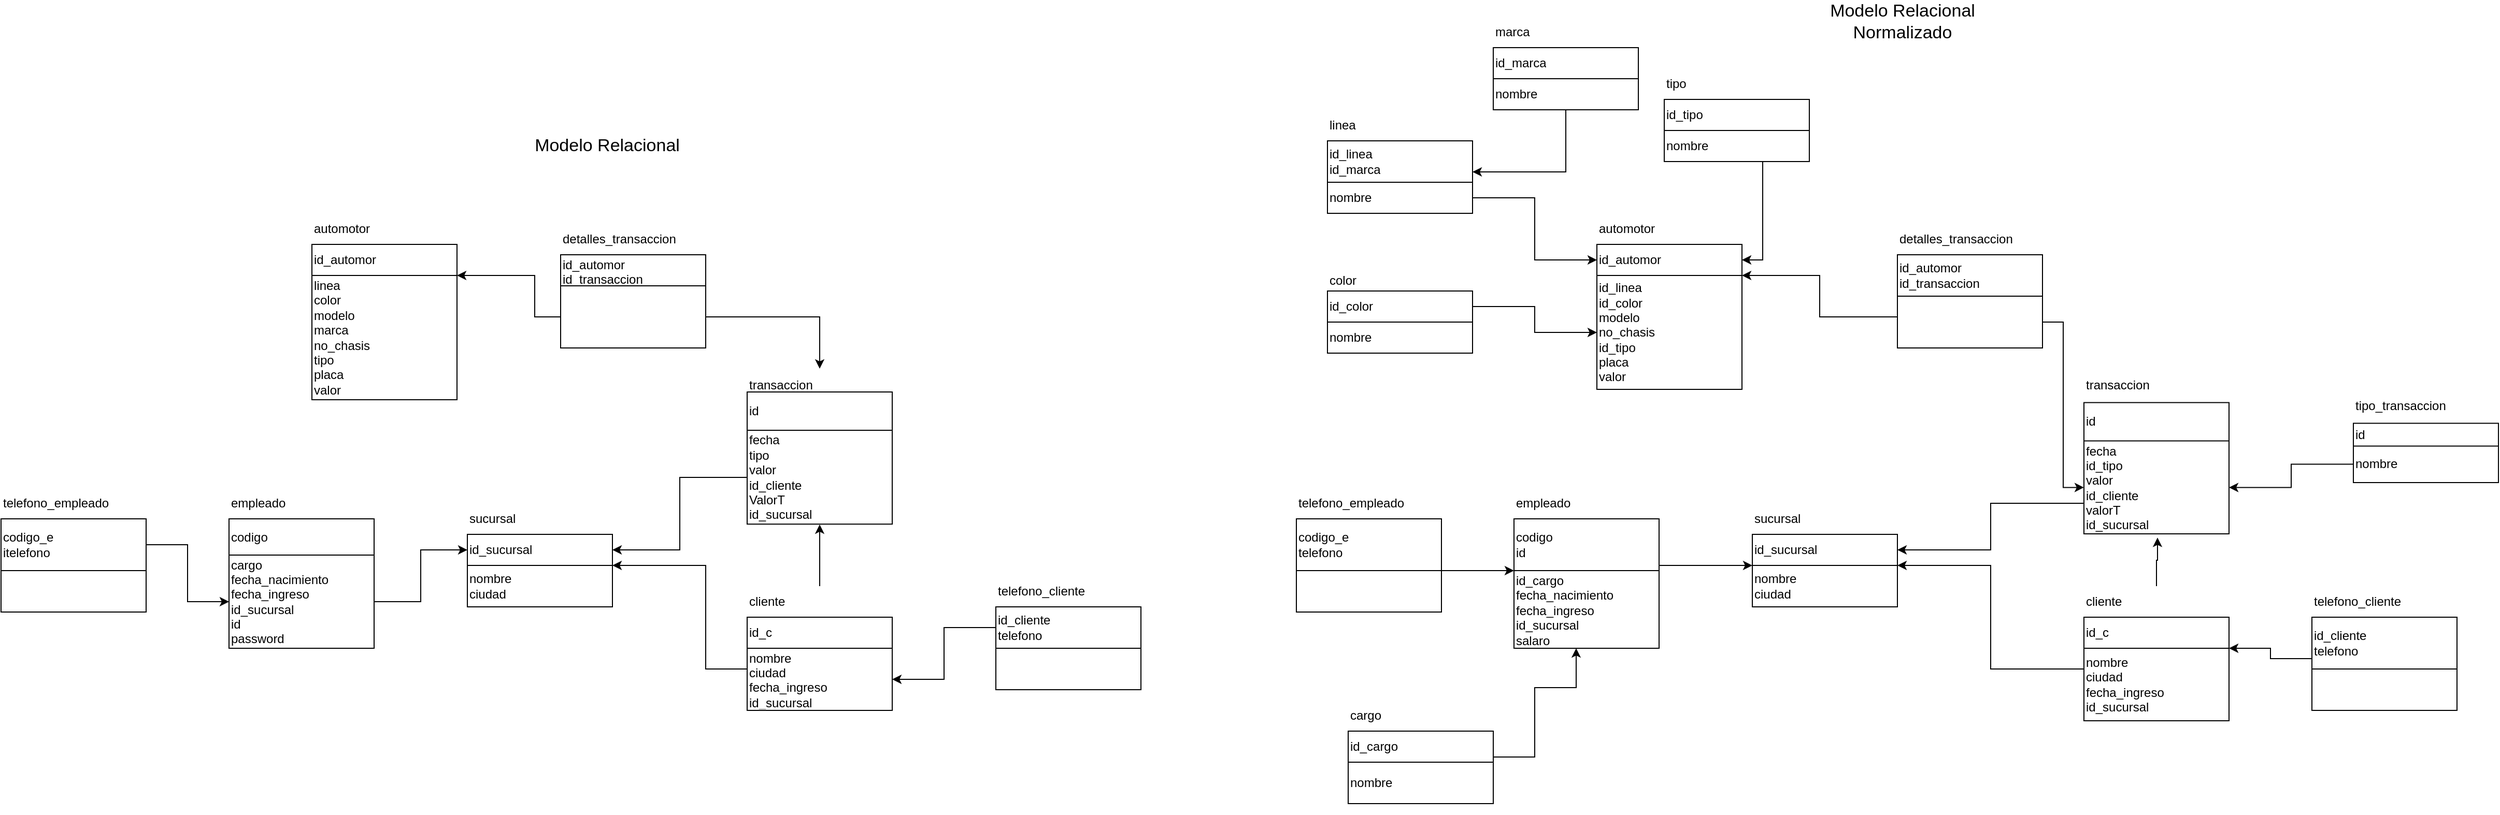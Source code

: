 <mxfile version="22.0.4" type="github">
  <diagram id="R2lEEEUBdFMjLlhIrx00" name="Page-1">
    <mxGraphModel dx="1730" dy="1570" grid="1" gridSize="10" guides="1" tooltips="1" connect="1" arrows="1" fold="1" page="1" pageScale="1" pageWidth="850" pageHeight="1100" math="0" shadow="0" extFonts="Permanent Marker^https://fonts.googleapis.com/css?family=Permanent+Marker">
      <root>
        <mxCell id="0" />
        <mxCell id="1" parent="0" />
        <mxCell id="caQOpXR8TpU0hCaSds-r-81" value="" style="group" parent="1" vertex="1" connectable="0">
          <mxGeometry x="-100" y="120" width="140" height="110" as="geometry" />
        </mxCell>
        <mxCell id="caQOpXR8TpU0hCaSds-r-75" value="" style="shape=table;startSize=0;container=1;collapsible=0;childLayout=tableLayout;" parent="caQOpXR8TpU0hCaSds-r-81" vertex="1">
          <mxGeometry y="30" width="140" height="150" as="geometry" />
        </mxCell>
        <mxCell id="caQOpXR8TpU0hCaSds-r-76" value="" style="shape=tableRow;horizontal=0;startSize=0;swimlaneHead=0;swimlaneBody=0;strokeColor=inherit;top=0;left=0;bottom=0;right=0;collapsible=0;dropTarget=0;fillColor=none;points=[[0,0.5],[1,0.5]];portConstraint=eastwest;" parent="caQOpXR8TpU0hCaSds-r-75" vertex="1">
          <mxGeometry width="140" height="30" as="geometry" />
        </mxCell>
        <mxCell id="caQOpXR8TpU0hCaSds-r-77" value="id_automor" style="shape=partialRectangle;html=1;whiteSpace=wrap;connectable=0;strokeColor=inherit;overflow=hidden;fillColor=none;top=0;left=0;bottom=0;right=0;pointerEvents=1;align=left;" parent="caQOpXR8TpU0hCaSds-r-76" vertex="1">
          <mxGeometry width="140" height="30" as="geometry">
            <mxRectangle width="140" height="30" as="alternateBounds" />
          </mxGeometry>
        </mxCell>
        <mxCell id="caQOpXR8TpU0hCaSds-r-78" value="" style="shape=tableRow;horizontal=0;startSize=0;swimlaneHead=0;swimlaneBody=0;strokeColor=inherit;top=0;left=0;bottom=0;right=0;collapsible=0;dropTarget=0;fillColor=none;points=[[0,0.5],[1,0.5]];portConstraint=eastwest;" parent="caQOpXR8TpU0hCaSds-r-75" vertex="1">
          <mxGeometry y="30" width="140" height="120" as="geometry" />
        </mxCell>
        <mxCell id="caQOpXR8TpU0hCaSds-r-79" value="linea&lt;br style=&quot;border-color: var(--border-color);&quot;&gt;&lt;span style=&quot;&quot;&gt;color&lt;/span&gt;&lt;br style=&quot;border-color: var(--border-color);&quot;&gt;&lt;span style=&quot;&quot;&gt;modelo&lt;/span&gt;&lt;br style=&quot;border-color: var(--border-color);&quot;&gt;&lt;span style=&quot;&quot;&gt;marca&lt;/span&gt;&lt;br style=&quot;border-color: var(--border-color);&quot;&gt;&lt;span style=&quot;&quot;&gt;no_chasis&lt;/span&gt;&lt;br style=&quot;border-color: var(--border-color);&quot;&gt;&lt;span style=&quot;&quot;&gt;tipo&lt;br&gt;&lt;/span&gt;&lt;span style=&quot;border-color: var(--border-color);&quot;&gt;&lt;span style=&quot;white-space: pre;&quot;&gt;placa&lt;br/&gt;valor&amp;nbsp;&amp;nbsp;&amp;nbsp;&amp;nbsp;&lt;/span&gt;&lt;/span&gt;&lt;span style=&quot;border-color: var(--border-color);&quot;&gt;&lt;span style=&quot;white-space: pre;&quot;&gt;&amp;nbsp;&amp;nbsp;&amp;nbsp;&amp;nbsp;&lt;/span&gt;&lt;/span&gt;&lt;span style=&quot;border-color: var(--border-color);&quot;&gt;&lt;span style=&quot;white-space: pre;&quot;&gt;&amp;nbsp;&amp;nbsp;&amp;nbsp;&amp;nbsp;&lt;/span&gt;&lt;/span&gt;&lt;span style=&quot;border-color: var(--border-color);&quot;&gt;&lt;span style=&quot;white-space: pre;&quot;&gt;&amp;nbsp;&amp;nbsp;&amp;nbsp;&amp;nbsp;&lt;/span&gt;&lt;/span&gt;&lt;span style=&quot;border-color: var(--border-color);&quot;&gt;&lt;span style=&quot;white-space: pre;&quot;&gt;&amp;nbsp;&amp;nbsp;&amp;nbsp;&amp;nbsp;&lt;/span&gt;&lt;/span&gt;&lt;span style=&quot;border-color: var(--border-color);&quot;&gt;&lt;span style=&quot;white-space: pre;&quot;&gt;&amp;nbsp;&amp;nbsp;&amp;nbsp;&amp;nbsp;&lt;/span&gt;&lt;/span&gt;&lt;span style=&quot;border-color: var(--border-color);&quot;&gt;&lt;span style=&quot;white-space: pre;&quot;&gt;&amp;nbsp;&amp;nbsp;&amp;nbsp;&amp;nbsp;&lt;/span&gt;&lt;/span&gt;&lt;span style=&quot;border-color: var(--border-color);&quot;&gt;&lt;span style=&quot;white-space: pre;&quot;&gt;&amp;nbsp;&amp;nbsp;&amp;nbsp;&amp;nbsp;&lt;/span&gt;&lt;/span&gt;&lt;span style=&quot;border-color: var(--border-color);&quot;&gt;&lt;span style=&quot;white-space: pre;&quot;&gt;&amp;nbsp;&amp;nbsp;&amp;nbsp;&amp;nbsp;&lt;/span&gt;&lt;/span&gt;" style="shape=partialRectangle;html=1;whiteSpace=wrap;connectable=0;strokeColor=inherit;overflow=hidden;fillColor=none;top=0;left=0;bottom=0;right=0;pointerEvents=1;align=left;" parent="caQOpXR8TpU0hCaSds-r-78" vertex="1">
          <mxGeometry width="140" height="120" as="geometry">
            <mxRectangle width="140" height="120" as="alternateBounds" />
          </mxGeometry>
        </mxCell>
        <mxCell id="caQOpXR8TpU0hCaSds-r-80" value="automotor" style="text;html=1;strokeColor=none;fillColor=none;align=left;verticalAlign=middle;whiteSpace=wrap;rounded=0;" parent="caQOpXR8TpU0hCaSds-r-81" vertex="1">
          <mxGeometry width="140" height="30" as="geometry" />
        </mxCell>
        <mxCell id="caQOpXR8TpU0hCaSds-r-102" value="" style="group" parent="1" vertex="1" connectable="0">
          <mxGeometry x="-180" y="385" width="140" height="150" as="geometry" />
        </mxCell>
        <mxCell id="caQOpXR8TpU0hCaSds-r-103" value="" style="shape=table;startSize=0;container=1;collapsible=0;childLayout=tableLayout;" parent="caQOpXR8TpU0hCaSds-r-102" vertex="1">
          <mxGeometry y="30" width="140" height="125" as="geometry" />
        </mxCell>
        <mxCell id="caQOpXR8TpU0hCaSds-r-104" value="" style="shape=tableRow;horizontal=0;startSize=0;swimlaneHead=0;swimlaneBody=0;strokeColor=inherit;top=0;left=0;bottom=0;right=0;collapsible=0;dropTarget=0;fillColor=none;points=[[0,0.5],[1,0.5]];portConstraint=eastwest;" parent="caQOpXR8TpU0hCaSds-r-103" vertex="1">
          <mxGeometry width="140" height="35" as="geometry" />
        </mxCell>
        <mxCell id="caQOpXR8TpU0hCaSds-r-105" value="codigo&lt;br&gt;" style="shape=partialRectangle;html=1;whiteSpace=wrap;connectable=0;strokeColor=inherit;overflow=hidden;fillColor=none;top=0;left=0;bottom=0;right=0;pointerEvents=1;align=left;" parent="caQOpXR8TpU0hCaSds-r-104" vertex="1">
          <mxGeometry width="140" height="35" as="geometry">
            <mxRectangle width="140" height="35" as="alternateBounds" />
          </mxGeometry>
        </mxCell>
        <mxCell id="caQOpXR8TpU0hCaSds-r-106" value="" style="shape=tableRow;horizontal=0;startSize=0;swimlaneHead=0;swimlaneBody=0;strokeColor=inherit;top=0;left=0;bottom=0;right=0;collapsible=0;dropTarget=0;fillColor=none;points=[[0,0.5],[1,0.5]];portConstraint=eastwest;" parent="caQOpXR8TpU0hCaSds-r-103" vertex="1">
          <mxGeometry y="35" width="140" height="90" as="geometry" />
        </mxCell>
        <mxCell id="caQOpXR8TpU0hCaSds-r-107" value="cargo&lt;br&gt;fecha_nacimiento&lt;br&gt;fecha_ingreso&lt;span style=&quot;&quot;&gt;&lt;span style=&quot;white-space: pre;&quot;&gt;&amp;nbsp;&amp;nbsp;&amp;nbsp;&amp;nbsp;&lt;/span&gt;&lt;/span&gt;&lt;br&gt;id_sucursal&lt;br&gt;id&lt;br&gt;password" style="shape=partialRectangle;html=1;whiteSpace=wrap;connectable=0;strokeColor=inherit;overflow=hidden;fillColor=none;top=0;left=0;bottom=0;right=0;pointerEvents=1;align=left;" parent="caQOpXR8TpU0hCaSds-r-106" vertex="1">
          <mxGeometry width="140" height="90" as="geometry">
            <mxRectangle width="140" height="90" as="alternateBounds" />
          </mxGeometry>
        </mxCell>
        <mxCell id="caQOpXR8TpU0hCaSds-r-108" value="empleado" style="text;html=1;strokeColor=none;fillColor=none;align=left;verticalAlign=middle;whiteSpace=wrap;rounded=0;" parent="caQOpXR8TpU0hCaSds-r-102" vertex="1">
          <mxGeometry width="140" height="30" as="geometry" />
        </mxCell>
        <mxCell id="caQOpXR8TpU0hCaSds-r-114" value="" style="group" parent="1" vertex="1" connectable="0">
          <mxGeometry x="-400" y="385" width="140" height="110" as="geometry" />
        </mxCell>
        <mxCell id="caQOpXR8TpU0hCaSds-r-115" value="" style="shape=table;startSize=0;container=1;collapsible=0;childLayout=tableLayout;" parent="caQOpXR8TpU0hCaSds-r-114" vertex="1">
          <mxGeometry y="30" width="140" height="90" as="geometry" />
        </mxCell>
        <mxCell id="caQOpXR8TpU0hCaSds-r-116" value="" style="shape=tableRow;horizontal=0;startSize=0;swimlaneHead=0;swimlaneBody=0;strokeColor=inherit;top=0;left=0;bottom=0;right=0;collapsible=0;dropTarget=0;fillColor=none;points=[[0,0.5],[1,0.5]];portConstraint=eastwest;" parent="caQOpXR8TpU0hCaSds-r-115" vertex="1">
          <mxGeometry width="140" height="50" as="geometry" />
        </mxCell>
        <mxCell id="caQOpXR8TpU0hCaSds-r-117" value="codigo_e&lt;br&gt;itelefono" style="shape=partialRectangle;html=1;whiteSpace=wrap;connectable=0;strokeColor=inherit;overflow=hidden;fillColor=none;top=0;left=0;bottom=0;right=0;pointerEvents=1;align=left;" parent="caQOpXR8TpU0hCaSds-r-116" vertex="1">
          <mxGeometry width="140" height="50" as="geometry">
            <mxRectangle width="140" height="50" as="alternateBounds" />
          </mxGeometry>
        </mxCell>
        <mxCell id="caQOpXR8TpU0hCaSds-r-118" value="" style="shape=tableRow;horizontal=0;startSize=0;swimlaneHead=0;swimlaneBody=0;strokeColor=inherit;top=0;left=0;bottom=0;right=0;collapsible=0;dropTarget=0;fillColor=none;points=[[0,0.5],[1,0.5]];portConstraint=eastwest;" parent="caQOpXR8TpU0hCaSds-r-115" vertex="1">
          <mxGeometry y="50" width="140" height="40" as="geometry" />
        </mxCell>
        <mxCell id="caQOpXR8TpU0hCaSds-r-119" value="" style="shape=partialRectangle;html=1;whiteSpace=wrap;connectable=0;strokeColor=inherit;overflow=hidden;fillColor=none;top=0;left=0;bottom=0;right=0;pointerEvents=1;align=left;" parent="caQOpXR8TpU0hCaSds-r-118" vertex="1">
          <mxGeometry width="140" height="40" as="geometry">
            <mxRectangle width="140" height="40" as="alternateBounds" />
          </mxGeometry>
        </mxCell>
        <mxCell id="caQOpXR8TpU0hCaSds-r-120" value="telefono_empleado" style="text;html=1;strokeColor=none;fillColor=none;align=left;verticalAlign=middle;whiteSpace=wrap;rounded=0;" parent="caQOpXR8TpU0hCaSds-r-114" vertex="1">
          <mxGeometry width="140" height="30" as="geometry" />
        </mxCell>
        <mxCell id="caQOpXR8TpU0hCaSds-r-121" style="edgeStyle=orthogonalEdgeStyle;rounded=0;orthogonalLoop=1;jettySize=auto;html=1;" parent="1" source="caQOpXR8TpU0hCaSds-r-116" target="caQOpXR8TpU0hCaSds-r-106" edge="1">
          <mxGeometry relative="1" as="geometry">
            <Array as="points" />
          </mxGeometry>
        </mxCell>
        <mxCell id="caQOpXR8TpU0hCaSds-r-122" value="" style="group" parent="1" vertex="1" connectable="0">
          <mxGeometry x="320" y="270" width="140" height="130" as="geometry" />
        </mxCell>
        <mxCell id="caQOpXR8TpU0hCaSds-r-128" value="transaccion" style="text;html=1;strokeColor=none;fillColor=none;align=left;verticalAlign=middle;whiteSpace=wrap;rounded=0;" parent="caQOpXR8TpU0hCaSds-r-122" vertex="1">
          <mxGeometry width="140" height="32.727" as="geometry" />
        </mxCell>
        <mxCell id="caQOpXR8TpU0hCaSds-r-123" value="" style="shape=table;startSize=0;container=1;collapsible=0;childLayout=tableLayout;" parent="caQOpXR8TpU0hCaSds-r-122" vertex="1">
          <mxGeometry y="22.46" width="140" height="127.62" as="geometry" />
        </mxCell>
        <mxCell id="caQOpXR8TpU0hCaSds-r-124" value="" style="shape=tableRow;horizontal=0;startSize=0;swimlaneHead=0;swimlaneBody=0;strokeColor=inherit;top=0;left=0;bottom=0;right=0;collapsible=0;dropTarget=0;fillColor=none;points=[[0,0.5],[1,0.5]];portConstraint=eastwest;" parent="caQOpXR8TpU0hCaSds-r-123" vertex="1">
          <mxGeometry width="140" height="37" as="geometry" />
        </mxCell>
        <mxCell id="caQOpXR8TpU0hCaSds-r-125" value="id" style="shape=partialRectangle;html=1;whiteSpace=wrap;connectable=0;strokeColor=inherit;overflow=hidden;fillColor=none;top=0;left=0;bottom=0;right=0;pointerEvents=1;align=left;" parent="caQOpXR8TpU0hCaSds-r-124" vertex="1">
          <mxGeometry width="140" height="37" as="geometry">
            <mxRectangle width="140" height="37" as="alternateBounds" />
          </mxGeometry>
        </mxCell>
        <mxCell id="caQOpXR8TpU0hCaSds-r-126" value="" style="shape=tableRow;horizontal=0;startSize=0;swimlaneHead=0;swimlaneBody=0;strokeColor=inherit;top=0;left=0;bottom=0;right=0;collapsible=0;dropTarget=0;fillColor=none;points=[[0,0.5],[1,0.5]];portConstraint=eastwest;" parent="caQOpXR8TpU0hCaSds-r-123" vertex="1">
          <mxGeometry y="37" width="140" height="91" as="geometry" />
        </mxCell>
        <mxCell id="caQOpXR8TpU0hCaSds-r-127" value="fecha&lt;br&gt;tipo&lt;br&gt;valor&lt;br&gt;id_cliente&lt;br&gt;ValorT&lt;br&gt;id_sucursal" style="shape=partialRectangle;html=1;whiteSpace=wrap;connectable=0;strokeColor=inherit;overflow=hidden;fillColor=none;top=0;left=0;bottom=0;right=0;pointerEvents=1;align=left;" parent="caQOpXR8TpU0hCaSds-r-126" vertex="1">
          <mxGeometry width="140" height="91" as="geometry">
            <mxRectangle width="140" height="91" as="alternateBounds" />
          </mxGeometry>
        </mxCell>
        <mxCell id="caQOpXR8TpU0hCaSds-r-129" value="" style="group" parent="1" vertex="1" connectable="0">
          <mxGeometry x="50" y="400" width="140" height="110" as="geometry" />
        </mxCell>
        <mxCell id="caQOpXR8TpU0hCaSds-r-130" value="" style="shape=table;startSize=0;container=1;collapsible=0;childLayout=tableLayout;" parent="caQOpXR8TpU0hCaSds-r-129" vertex="1">
          <mxGeometry y="30" width="140" height="70" as="geometry" />
        </mxCell>
        <mxCell id="caQOpXR8TpU0hCaSds-r-131" value="" style="shape=tableRow;horizontal=0;startSize=0;swimlaneHead=0;swimlaneBody=0;strokeColor=inherit;top=0;left=0;bottom=0;right=0;collapsible=0;dropTarget=0;fillColor=none;points=[[0,0.5],[1,0.5]];portConstraint=eastwest;" parent="caQOpXR8TpU0hCaSds-r-130" vertex="1">
          <mxGeometry width="140" height="30" as="geometry" />
        </mxCell>
        <mxCell id="caQOpXR8TpU0hCaSds-r-132" value="id_sucursal" style="shape=partialRectangle;html=1;whiteSpace=wrap;connectable=0;strokeColor=inherit;overflow=hidden;fillColor=none;top=0;left=0;bottom=0;right=0;pointerEvents=1;align=left;" parent="caQOpXR8TpU0hCaSds-r-131" vertex="1">
          <mxGeometry width="140" height="30" as="geometry">
            <mxRectangle width="140" height="30" as="alternateBounds" />
          </mxGeometry>
        </mxCell>
        <mxCell id="caQOpXR8TpU0hCaSds-r-133" value="" style="shape=tableRow;horizontal=0;startSize=0;swimlaneHead=0;swimlaneBody=0;strokeColor=inherit;top=0;left=0;bottom=0;right=0;collapsible=0;dropTarget=0;fillColor=none;points=[[0,0.5],[1,0.5]];portConstraint=eastwest;" parent="caQOpXR8TpU0hCaSds-r-130" vertex="1">
          <mxGeometry y="30" width="140" height="40" as="geometry" />
        </mxCell>
        <mxCell id="caQOpXR8TpU0hCaSds-r-134" value="nombre&lt;br&gt;ciudad" style="shape=partialRectangle;html=1;whiteSpace=wrap;connectable=0;strokeColor=inherit;overflow=hidden;fillColor=none;top=0;left=0;bottom=0;right=0;pointerEvents=1;align=left;" parent="caQOpXR8TpU0hCaSds-r-133" vertex="1">
          <mxGeometry width="140" height="40" as="geometry">
            <mxRectangle width="140" height="40" as="alternateBounds" />
          </mxGeometry>
        </mxCell>
        <mxCell id="caQOpXR8TpU0hCaSds-r-135" value="sucursal" style="text;html=1;strokeColor=none;fillColor=none;align=left;verticalAlign=middle;whiteSpace=wrap;rounded=0;" parent="caQOpXR8TpU0hCaSds-r-129" vertex="1">
          <mxGeometry width="140" height="30" as="geometry" />
        </mxCell>
        <mxCell id="caQOpXR8TpU0hCaSds-r-136" value="" style="group" parent="1" vertex="1" connectable="0">
          <mxGeometry x="320" y="480" width="140" height="110" as="geometry" />
        </mxCell>
        <mxCell id="caQOpXR8TpU0hCaSds-r-137" value="" style="shape=table;startSize=0;container=1;collapsible=0;childLayout=tableLayout;" parent="caQOpXR8TpU0hCaSds-r-136" vertex="1">
          <mxGeometry y="30" width="140" height="90" as="geometry" />
        </mxCell>
        <mxCell id="caQOpXR8TpU0hCaSds-r-138" value="" style="shape=tableRow;horizontal=0;startSize=0;swimlaneHead=0;swimlaneBody=0;strokeColor=inherit;top=0;left=0;bottom=0;right=0;collapsible=0;dropTarget=0;fillColor=none;points=[[0,0.5],[1,0.5]];portConstraint=eastwest;" parent="caQOpXR8TpU0hCaSds-r-137" vertex="1">
          <mxGeometry width="140" height="30" as="geometry" />
        </mxCell>
        <mxCell id="caQOpXR8TpU0hCaSds-r-139" value="id_c" style="shape=partialRectangle;html=1;whiteSpace=wrap;connectable=0;strokeColor=inherit;overflow=hidden;fillColor=none;top=0;left=0;bottom=0;right=0;pointerEvents=1;align=left;" parent="caQOpXR8TpU0hCaSds-r-138" vertex="1">
          <mxGeometry width="140" height="30" as="geometry">
            <mxRectangle width="140" height="30" as="alternateBounds" />
          </mxGeometry>
        </mxCell>
        <mxCell id="caQOpXR8TpU0hCaSds-r-140" value="" style="shape=tableRow;horizontal=0;startSize=0;swimlaneHead=0;swimlaneBody=0;strokeColor=inherit;top=0;left=0;bottom=0;right=0;collapsible=0;dropTarget=0;fillColor=none;points=[[0,0.5],[1,0.5]];portConstraint=eastwest;" parent="caQOpXR8TpU0hCaSds-r-137" vertex="1">
          <mxGeometry y="30" width="140" height="60" as="geometry" />
        </mxCell>
        <mxCell id="caQOpXR8TpU0hCaSds-r-141" value="nombre&lt;br&gt;ciudad&lt;br&gt;fecha_ingreso&lt;br&gt;id_sucursal" style="shape=partialRectangle;html=1;whiteSpace=wrap;connectable=0;strokeColor=inherit;overflow=hidden;fillColor=none;top=0;left=0;bottom=0;right=0;pointerEvents=1;align=left;" parent="caQOpXR8TpU0hCaSds-r-140" vertex="1">
          <mxGeometry width="140" height="60" as="geometry">
            <mxRectangle width="140" height="60" as="alternateBounds" />
          </mxGeometry>
        </mxCell>
        <mxCell id="caQOpXR8TpU0hCaSds-r-142" value="cliente" style="text;html=1;strokeColor=none;fillColor=none;align=left;verticalAlign=middle;whiteSpace=wrap;rounded=0;" parent="caQOpXR8TpU0hCaSds-r-136" vertex="1">
          <mxGeometry width="140" height="30" as="geometry" />
        </mxCell>
        <mxCell id="caQOpXR8TpU0hCaSds-r-143" value="" style="group" parent="1" vertex="1" connectable="0">
          <mxGeometry x="560" y="470" width="140" height="110" as="geometry" />
        </mxCell>
        <mxCell id="caQOpXR8TpU0hCaSds-r-144" value="" style="shape=table;startSize=0;container=1;collapsible=0;childLayout=tableLayout;" parent="caQOpXR8TpU0hCaSds-r-143" vertex="1">
          <mxGeometry y="30" width="140" height="80" as="geometry" />
        </mxCell>
        <mxCell id="caQOpXR8TpU0hCaSds-r-145" value="" style="shape=tableRow;horizontal=0;startSize=0;swimlaneHead=0;swimlaneBody=0;strokeColor=inherit;top=0;left=0;bottom=0;right=0;collapsible=0;dropTarget=0;fillColor=none;points=[[0,0.5],[1,0.5]];portConstraint=eastwest;" parent="caQOpXR8TpU0hCaSds-r-144" vertex="1">
          <mxGeometry width="140" height="40" as="geometry" />
        </mxCell>
        <mxCell id="caQOpXR8TpU0hCaSds-r-146" value="id_cliente&lt;br&gt;telefono" style="shape=partialRectangle;html=1;whiteSpace=wrap;connectable=0;strokeColor=inherit;overflow=hidden;fillColor=none;top=0;left=0;bottom=0;right=0;pointerEvents=1;align=left;" parent="caQOpXR8TpU0hCaSds-r-145" vertex="1">
          <mxGeometry width="140" height="40" as="geometry">
            <mxRectangle width="140" height="40" as="alternateBounds" />
          </mxGeometry>
        </mxCell>
        <mxCell id="caQOpXR8TpU0hCaSds-r-147" value="" style="shape=tableRow;horizontal=0;startSize=0;swimlaneHead=0;swimlaneBody=0;strokeColor=inherit;top=0;left=0;bottom=0;right=0;collapsible=0;dropTarget=0;fillColor=none;points=[[0,0.5],[1,0.5]];portConstraint=eastwest;" parent="caQOpXR8TpU0hCaSds-r-144" vertex="1">
          <mxGeometry y="40" width="140" height="40" as="geometry" />
        </mxCell>
        <mxCell id="caQOpXR8TpU0hCaSds-r-148" value="" style="shape=partialRectangle;html=1;whiteSpace=wrap;connectable=0;strokeColor=inherit;overflow=hidden;fillColor=none;top=0;left=0;bottom=0;right=0;pointerEvents=1;align=left;" parent="caQOpXR8TpU0hCaSds-r-147" vertex="1">
          <mxGeometry width="140" height="40" as="geometry">
            <mxRectangle width="140" height="40" as="alternateBounds" />
          </mxGeometry>
        </mxCell>
        <mxCell id="caQOpXR8TpU0hCaSds-r-149" value="telefono_cliente" style="text;html=1;strokeColor=none;fillColor=none;align=left;verticalAlign=middle;whiteSpace=wrap;rounded=0;" parent="caQOpXR8TpU0hCaSds-r-143" vertex="1">
          <mxGeometry width="140" height="30" as="geometry" />
        </mxCell>
        <mxCell id="caQOpXR8TpU0hCaSds-r-150" style="edgeStyle=orthogonalEdgeStyle;rounded=0;orthogonalLoop=1;jettySize=auto;html=1;" parent="1" source="caQOpXR8TpU0hCaSds-r-106" target="caQOpXR8TpU0hCaSds-r-131" edge="1">
          <mxGeometry relative="1" as="geometry">
            <Array as="points" />
          </mxGeometry>
        </mxCell>
        <mxCell id="caQOpXR8TpU0hCaSds-r-152" style="edgeStyle=orthogonalEdgeStyle;rounded=0;orthogonalLoop=1;jettySize=auto;html=1;" parent="1" source="caQOpXR8TpU0hCaSds-r-145" target="caQOpXR8TpU0hCaSds-r-140" edge="1">
          <mxGeometry relative="1" as="geometry">
            <Array as="points" />
          </mxGeometry>
        </mxCell>
        <mxCell id="caQOpXR8TpU0hCaSds-r-153" style="edgeStyle=orthogonalEdgeStyle;rounded=0;orthogonalLoop=1;jettySize=auto;html=1;" parent="1" source="caQOpXR8TpU0hCaSds-r-140" target="caQOpXR8TpU0hCaSds-r-131" edge="1">
          <mxGeometry relative="1" as="geometry">
            <Array as="points">
              <mxPoint x="280" y="560" />
              <mxPoint x="280" y="460" />
            </Array>
          </mxGeometry>
        </mxCell>
        <mxCell id="caQOpXR8TpU0hCaSds-r-155" style="edgeStyle=orthogonalEdgeStyle;rounded=0;orthogonalLoop=1;jettySize=auto;html=1;" parent="1" source="caQOpXR8TpU0hCaSds-r-142" target="caQOpXR8TpU0hCaSds-r-126" edge="1">
          <mxGeometry relative="1" as="geometry">
            <Array as="points">
              <mxPoint x="390" y="470" />
              <mxPoint x="390" y="470" />
            </Array>
          </mxGeometry>
        </mxCell>
        <mxCell id="caQOpXR8TpU0hCaSds-r-156" value="Modelo Relacional" style="text;html=1;strokeColor=none;fillColor=none;align=center;verticalAlign=middle;whiteSpace=wrap;rounded=0;fontSize=17;" parent="1" vertex="1">
          <mxGeometry x="80" y="40" width="210" height="30" as="geometry" />
        </mxCell>
        <mxCell id="caQOpXR8TpU0hCaSds-r-157" value="" style="group" parent="1" vertex="1" connectable="0">
          <mxGeometry x="140" y="130" width="140" height="110" as="geometry" />
        </mxCell>
        <mxCell id="caQOpXR8TpU0hCaSds-r-158" value="" style="shape=table;startSize=0;container=1;collapsible=0;childLayout=tableLayout;" parent="caQOpXR8TpU0hCaSds-r-157" vertex="1">
          <mxGeometry y="30" width="140" height="90" as="geometry" />
        </mxCell>
        <mxCell id="caQOpXR8TpU0hCaSds-r-159" value="" style="shape=tableRow;horizontal=0;startSize=0;swimlaneHead=0;swimlaneBody=0;strokeColor=inherit;top=0;left=0;bottom=0;right=0;collapsible=0;dropTarget=0;fillColor=none;points=[[0,0.5],[1,0.5]];portConstraint=eastwest;" parent="caQOpXR8TpU0hCaSds-r-158" vertex="1">
          <mxGeometry width="140" height="30" as="geometry" />
        </mxCell>
        <mxCell id="caQOpXR8TpU0hCaSds-r-160" value="id_automor&lt;br&gt;id_transaccion" style="shape=partialRectangle;html=1;whiteSpace=wrap;connectable=0;strokeColor=inherit;overflow=hidden;fillColor=none;top=0;left=0;bottom=0;right=0;pointerEvents=1;align=left;" parent="caQOpXR8TpU0hCaSds-r-159" vertex="1">
          <mxGeometry width="140" height="30" as="geometry">
            <mxRectangle width="140" height="30" as="alternateBounds" />
          </mxGeometry>
        </mxCell>
        <mxCell id="caQOpXR8TpU0hCaSds-r-161" value="" style="shape=tableRow;horizontal=0;startSize=0;swimlaneHead=0;swimlaneBody=0;strokeColor=inherit;top=0;left=0;bottom=0;right=0;collapsible=0;dropTarget=0;fillColor=none;points=[[0,0.5],[1,0.5]];portConstraint=eastwest;" parent="caQOpXR8TpU0hCaSds-r-158" vertex="1">
          <mxGeometry y="30" width="140" height="60" as="geometry" />
        </mxCell>
        <mxCell id="caQOpXR8TpU0hCaSds-r-162" value="" style="shape=partialRectangle;html=1;whiteSpace=wrap;connectable=0;strokeColor=inherit;overflow=hidden;fillColor=none;top=0;left=0;bottom=0;right=0;pointerEvents=1;align=left;" parent="caQOpXR8TpU0hCaSds-r-161" vertex="1">
          <mxGeometry width="140" height="60" as="geometry">
            <mxRectangle width="140" height="60" as="alternateBounds" />
          </mxGeometry>
        </mxCell>
        <mxCell id="caQOpXR8TpU0hCaSds-r-163" value="detalles_transaccion" style="text;html=1;strokeColor=none;fillColor=none;align=left;verticalAlign=middle;whiteSpace=wrap;rounded=0;" parent="caQOpXR8TpU0hCaSds-r-157" vertex="1">
          <mxGeometry width="140" height="30" as="geometry" />
        </mxCell>
        <mxCell id="caQOpXR8TpU0hCaSds-r-164" style="edgeStyle=orthogonalEdgeStyle;rounded=0;orthogonalLoop=1;jettySize=auto;html=1;" parent="1" source="caQOpXR8TpU0hCaSds-r-161" target="caQOpXR8TpU0hCaSds-r-76" edge="1">
          <mxGeometry relative="1" as="geometry">
            <Array as="points">
              <mxPoint x="115" y="220" />
              <mxPoint x="115" y="180" />
            </Array>
          </mxGeometry>
        </mxCell>
        <mxCell id="caQOpXR8TpU0hCaSds-r-165" style="edgeStyle=orthogonalEdgeStyle;rounded=0;orthogonalLoop=1;jettySize=auto;html=1;" parent="1" source="caQOpXR8TpU0hCaSds-r-161" target="caQOpXR8TpU0hCaSds-r-128" edge="1">
          <mxGeometry relative="1" as="geometry" />
        </mxCell>
        <mxCell id="caQOpXR8TpU0hCaSds-r-166" value="Modelo Relacional Normalizado" style="text;html=1;strokeColor=none;fillColor=none;align=center;verticalAlign=middle;whiteSpace=wrap;rounded=0;fontSize=17;" parent="1" vertex="1">
          <mxGeometry x="1330" y="-80" width="210" height="30" as="geometry" />
        </mxCell>
        <mxCell id="caQOpXR8TpU0hCaSds-r-167" value="" style="group" parent="1" vertex="1" connectable="0">
          <mxGeometry x="1140" y="120" width="140" height="110" as="geometry" />
        </mxCell>
        <mxCell id="caQOpXR8TpU0hCaSds-r-168" value="" style="shape=table;startSize=0;container=1;collapsible=0;childLayout=tableLayout;" parent="caQOpXR8TpU0hCaSds-r-167" vertex="1">
          <mxGeometry y="30" width="140" height="140" as="geometry" />
        </mxCell>
        <mxCell id="caQOpXR8TpU0hCaSds-r-169" value="" style="shape=tableRow;horizontal=0;startSize=0;swimlaneHead=0;swimlaneBody=0;strokeColor=inherit;top=0;left=0;bottom=0;right=0;collapsible=0;dropTarget=0;fillColor=none;points=[[0,0.5],[1,0.5]];portConstraint=eastwest;" parent="caQOpXR8TpU0hCaSds-r-168" vertex="1">
          <mxGeometry width="140" height="30" as="geometry" />
        </mxCell>
        <mxCell id="caQOpXR8TpU0hCaSds-r-170" value="id_automor" style="shape=partialRectangle;html=1;whiteSpace=wrap;connectable=0;strokeColor=inherit;overflow=hidden;fillColor=none;top=0;left=0;bottom=0;right=0;pointerEvents=1;align=left;" parent="caQOpXR8TpU0hCaSds-r-169" vertex="1">
          <mxGeometry width="140" height="30" as="geometry">
            <mxRectangle width="140" height="30" as="alternateBounds" />
          </mxGeometry>
        </mxCell>
        <mxCell id="caQOpXR8TpU0hCaSds-r-171" value="" style="shape=tableRow;horizontal=0;startSize=0;swimlaneHead=0;swimlaneBody=0;strokeColor=inherit;top=0;left=0;bottom=0;right=0;collapsible=0;dropTarget=0;fillColor=none;points=[[0,0.5],[1,0.5]];portConstraint=eastwest;" parent="caQOpXR8TpU0hCaSds-r-168" vertex="1">
          <mxGeometry y="30" width="140" height="110" as="geometry" />
        </mxCell>
        <mxCell id="caQOpXR8TpU0hCaSds-r-172" value="id_linea&lt;br style=&quot;border-color: var(--border-color);&quot;&gt;&lt;span style=&quot;&quot;&gt;id_color&lt;/span&gt;&lt;br style=&quot;border-color: var(--border-color);&quot;&gt;&lt;span style=&quot;&quot;&gt;modelo&lt;/span&gt;&lt;br style=&quot;border-color: var(--border-color);&quot;&gt;&lt;span style=&quot;&quot;&gt;no_chasis&lt;/span&gt;&lt;br style=&quot;border-color: var(--border-color);&quot;&gt;&lt;span style=&quot;&quot;&gt;id_tipo&lt;br&gt;&lt;/span&gt;&lt;span style=&quot;border-color: var(--border-color);&quot;&gt;&lt;span style=&quot;white-space: pre;&quot;&gt;placa&lt;br/&gt;valor&amp;nbsp;&amp;nbsp;&amp;nbsp;&amp;nbsp;&lt;/span&gt;&lt;/span&gt;&lt;span style=&quot;border-color: var(--border-color);&quot;&gt;&lt;span style=&quot;white-space: pre;&quot;&gt;&amp;nbsp;&amp;nbsp;&amp;nbsp;&amp;nbsp;&lt;/span&gt;&lt;/span&gt;&lt;span style=&quot;border-color: var(--border-color);&quot;&gt;&lt;span style=&quot;white-space: pre;&quot;&gt;&amp;nbsp;&amp;nbsp;&amp;nbsp;&amp;nbsp;&lt;/span&gt;&lt;/span&gt;&lt;span style=&quot;border-color: var(--border-color);&quot;&gt;&lt;span style=&quot;white-space: pre;&quot;&gt;&amp;nbsp;&amp;nbsp;&amp;nbsp;&amp;nbsp;&lt;/span&gt;&lt;/span&gt;&lt;span style=&quot;border-color: var(--border-color);&quot;&gt;&lt;span style=&quot;white-space: pre;&quot;&gt;&amp;nbsp;&amp;nbsp;&amp;nbsp;&amp;nbsp;&lt;/span&gt;&lt;/span&gt;&lt;span style=&quot;border-color: var(--border-color);&quot;&gt;&lt;span style=&quot;white-space: pre;&quot;&gt;&amp;nbsp;&amp;nbsp;&amp;nbsp;&amp;nbsp;&lt;/span&gt;&lt;/span&gt;&lt;span style=&quot;border-color: var(--border-color);&quot;&gt;&lt;span style=&quot;white-space: pre;&quot;&gt;&amp;nbsp;&amp;nbsp;&amp;nbsp;&amp;nbsp;&lt;/span&gt;&lt;/span&gt;&lt;span style=&quot;border-color: var(--border-color);&quot;&gt;&lt;span style=&quot;white-space: pre;&quot;&gt;&amp;nbsp;&amp;nbsp;&amp;nbsp;&amp;nbsp;&lt;/span&gt;&lt;/span&gt;&lt;span style=&quot;border-color: var(--border-color);&quot;&gt;&lt;span style=&quot;white-space: pre;&quot;&gt;&amp;nbsp;&amp;nbsp;&amp;nbsp;&amp;nbsp;&lt;/span&gt;&lt;/span&gt;" style="shape=partialRectangle;html=1;whiteSpace=wrap;connectable=0;strokeColor=inherit;overflow=hidden;fillColor=none;top=0;left=0;bottom=0;right=0;pointerEvents=1;align=left;" parent="caQOpXR8TpU0hCaSds-r-171" vertex="1">
          <mxGeometry width="140" height="110" as="geometry">
            <mxRectangle width="140" height="110" as="alternateBounds" />
          </mxGeometry>
        </mxCell>
        <mxCell id="caQOpXR8TpU0hCaSds-r-173" value="automotor" style="text;html=1;strokeColor=none;fillColor=none;align=left;verticalAlign=middle;whiteSpace=wrap;rounded=0;" parent="caQOpXR8TpU0hCaSds-r-167" vertex="1">
          <mxGeometry width="140" height="30" as="geometry" />
        </mxCell>
        <mxCell id="caQOpXR8TpU0hCaSds-r-190" value="" style="group" parent="1" vertex="1" connectable="0">
          <mxGeometry x="1060" y="385" width="140" height="110" as="geometry" />
        </mxCell>
        <mxCell id="caQOpXR8TpU0hCaSds-r-191" value="" style="shape=table;startSize=0;container=1;collapsible=0;childLayout=tableLayout;" parent="caQOpXR8TpU0hCaSds-r-190" vertex="1">
          <mxGeometry y="30" width="140" height="125" as="geometry" />
        </mxCell>
        <mxCell id="caQOpXR8TpU0hCaSds-r-192" value="" style="shape=tableRow;horizontal=0;startSize=0;swimlaneHead=0;swimlaneBody=0;strokeColor=inherit;top=0;left=0;bottom=0;right=0;collapsible=0;dropTarget=0;fillColor=none;points=[[0,0.5],[1,0.5]];portConstraint=eastwest;" parent="caQOpXR8TpU0hCaSds-r-191" vertex="1">
          <mxGeometry width="140" height="50" as="geometry" />
        </mxCell>
        <mxCell id="caQOpXR8TpU0hCaSds-r-193" value="codigo&lt;br&gt;id" style="shape=partialRectangle;html=1;whiteSpace=wrap;connectable=0;strokeColor=inherit;overflow=hidden;fillColor=none;top=0;left=0;bottom=0;right=0;pointerEvents=1;align=left;" parent="caQOpXR8TpU0hCaSds-r-192" vertex="1">
          <mxGeometry width="140" height="50" as="geometry">
            <mxRectangle width="140" height="50" as="alternateBounds" />
          </mxGeometry>
        </mxCell>
        <mxCell id="caQOpXR8TpU0hCaSds-r-194" value="" style="shape=tableRow;horizontal=0;startSize=0;swimlaneHead=0;swimlaneBody=0;strokeColor=inherit;top=0;left=0;bottom=0;right=0;collapsible=0;dropTarget=0;fillColor=none;points=[[0,0.5],[1,0.5]];portConstraint=eastwest;" parent="caQOpXR8TpU0hCaSds-r-191" vertex="1">
          <mxGeometry y="50" width="140" height="75" as="geometry" />
        </mxCell>
        <mxCell id="caQOpXR8TpU0hCaSds-r-195" value="id_cargo&lt;br&gt;fecha_nacimiento&lt;br&gt;fecha_ingreso&lt;span style=&quot;white-space: pre;&quot;&gt;&#x9;&lt;/span&gt;&lt;br&gt;id_sucursal&lt;br&gt;salaro" style="shape=partialRectangle;html=1;whiteSpace=wrap;connectable=0;strokeColor=inherit;overflow=hidden;fillColor=none;top=0;left=0;bottom=0;right=0;pointerEvents=1;align=left;" parent="caQOpXR8TpU0hCaSds-r-194" vertex="1">
          <mxGeometry width="140" height="75" as="geometry">
            <mxRectangle width="140" height="75" as="alternateBounds" />
          </mxGeometry>
        </mxCell>
        <mxCell id="caQOpXR8TpU0hCaSds-r-196" value="empleado" style="text;html=1;strokeColor=none;fillColor=none;align=left;verticalAlign=middle;whiteSpace=wrap;rounded=0;" parent="caQOpXR8TpU0hCaSds-r-190" vertex="1">
          <mxGeometry width="140" height="30" as="geometry" />
        </mxCell>
        <mxCell id="caQOpXR8TpU0hCaSds-r-197" value="" style="group" parent="1" vertex="1" connectable="0">
          <mxGeometry x="850" y="385" width="140" height="110" as="geometry" />
        </mxCell>
        <mxCell id="caQOpXR8TpU0hCaSds-r-198" value="" style="shape=table;startSize=0;container=1;collapsible=0;childLayout=tableLayout;" parent="caQOpXR8TpU0hCaSds-r-197" vertex="1">
          <mxGeometry y="30" width="140" height="90" as="geometry" />
        </mxCell>
        <mxCell id="caQOpXR8TpU0hCaSds-r-199" value="" style="shape=tableRow;horizontal=0;startSize=0;swimlaneHead=0;swimlaneBody=0;strokeColor=inherit;top=0;left=0;bottom=0;right=0;collapsible=0;dropTarget=0;fillColor=none;points=[[0,0.5],[1,0.5]];portConstraint=eastwest;" parent="caQOpXR8TpU0hCaSds-r-198" vertex="1">
          <mxGeometry width="140" height="50" as="geometry" />
        </mxCell>
        <mxCell id="caQOpXR8TpU0hCaSds-r-200" value="codigo_e&lt;br&gt;telefono" style="shape=partialRectangle;html=1;whiteSpace=wrap;connectable=0;strokeColor=inherit;overflow=hidden;fillColor=none;top=0;left=0;bottom=0;right=0;pointerEvents=1;align=left;" parent="caQOpXR8TpU0hCaSds-r-199" vertex="1">
          <mxGeometry width="140" height="50" as="geometry">
            <mxRectangle width="140" height="50" as="alternateBounds" />
          </mxGeometry>
        </mxCell>
        <mxCell id="caQOpXR8TpU0hCaSds-r-201" value="" style="shape=tableRow;horizontal=0;startSize=0;swimlaneHead=0;swimlaneBody=0;strokeColor=inherit;top=0;left=0;bottom=0;right=0;collapsible=0;dropTarget=0;fillColor=none;points=[[0,0.5],[1,0.5]];portConstraint=eastwest;" parent="caQOpXR8TpU0hCaSds-r-198" vertex="1">
          <mxGeometry y="50" width="140" height="40" as="geometry" />
        </mxCell>
        <mxCell id="caQOpXR8TpU0hCaSds-r-202" value="" style="shape=partialRectangle;html=1;whiteSpace=wrap;connectable=0;strokeColor=inherit;overflow=hidden;fillColor=none;top=0;left=0;bottom=0;right=0;pointerEvents=1;align=left;" parent="caQOpXR8TpU0hCaSds-r-201" vertex="1">
          <mxGeometry width="140" height="40" as="geometry">
            <mxRectangle width="140" height="40" as="alternateBounds" />
          </mxGeometry>
        </mxCell>
        <mxCell id="caQOpXR8TpU0hCaSds-r-203" value="telefono_empleado" style="text;html=1;strokeColor=none;fillColor=none;align=left;verticalAlign=middle;whiteSpace=wrap;rounded=0;" parent="caQOpXR8TpU0hCaSds-r-197" vertex="1">
          <mxGeometry width="140" height="30" as="geometry" />
        </mxCell>
        <mxCell id="caQOpXR8TpU0hCaSds-r-204" style="edgeStyle=orthogonalEdgeStyle;rounded=0;orthogonalLoop=1;jettySize=auto;html=1;" parent="1" source="caQOpXR8TpU0hCaSds-r-199" target="caQOpXR8TpU0hCaSds-r-192" edge="1">
          <mxGeometry relative="1" as="geometry">
            <Array as="points">
              <mxPoint x="1010" y="465" />
              <mxPoint x="1010" y="465" />
            </Array>
          </mxGeometry>
        </mxCell>
        <mxCell id="caQOpXR8TpU0hCaSds-r-205" value="" style="group" parent="1" vertex="1" connectable="0">
          <mxGeometry x="1610" y="270" width="140" height="130" as="geometry" />
        </mxCell>
        <mxCell id="caQOpXR8TpU0hCaSds-r-211" value="transaccion" style="text;html=1;strokeColor=none;fillColor=none;align=left;verticalAlign=middle;whiteSpace=wrap;rounded=0;" parent="caQOpXR8TpU0hCaSds-r-205" vertex="1">
          <mxGeometry width="140" height="32.727" as="geometry" />
        </mxCell>
        <mxCell id="caQOpXR8TpU0hCaSds-r-212" value="" style="group" parent="1" vertex="1" connectable="0">
          <mxGeometry x="1290" y="400" width="140" height="110" as="geometry" />
        </mxCell>
        <mxCell id="caQOpXR8TpU0hCaSds-r-213" value="" style="shape=table;startSize=0;container=1;collapsible=0;childLayout=tableLayout;" parent="caQOpXR8TpU0hCaSds-r-212" vertex="1">
          <mxGeometry y="30" width="140" height="70" as="geometry" />
        </mxCell>
        <mxCell id="caQOpXR8TpU0hCaSds-r-214" value="" style="shape=tableRow;horizontal=0;startSize=0;swimlaneHead=0;swimlaneBody=0;strokeColor=inherit;top=0;left=0;bottom=0;right=0;collapsible=0;dropTarget=0;fillColor=none;points=[[0,0.5],[1,0.5]];portConstraint=eastwest;" parent="caQOpXR8TpU0hCaSds-r-213" vertex="1">
          <mxGeometry width="140" height="30" as="geometry" />
        </mxCell>
        <mxCell id="caQOpXR8TpU0hCaSds-r-215" value="id_sucursal" style="shape=partialRectangle;html=1;whiteSpace=wrap;connectable=0;strokeColor=inherit;overflow=hidden;fillColor=none;top=0;left=0;bottom=0;right=0;pointerEvents=1;align=left;" parent="caQOpXR8TpU0hCaSds-r-214" vertex="1">
          <mxGeometry width="140" height="30" as="geometry">
            <mxRectangle width="140" height="30" as="alternateBounds" />
          </mxGeometry>
        </mxCell>
        <mxCell id="caQOpXR8TpU0hCaSds-r-216" value="" style="shape=tableRow;horizontal=0;startSize=0;swimlaneHead=0;swimlaneBody=0;strokeColor=inherit;top=0;left=0;bottom=0;right=0;collapsible=0;dropTarget=0;fillColor=none;points=[[0,0.5],[1,0.5]];portConstraint=eastwest;" parent="caQOpXR8TpU0hCaSds-r-213" vertex="1">
          <mxGeometry y="30" width="140" height="40" as="geometry" />
        </mxCell>
        <mxCell id="caQOpXR8TpU0hCaSds-r-217" value="nombre&lt;br&gt;ciudad" style="shape=partialRectangle;html=1;whiteSpace=wrap;connectable=0;strokeColor=inherit;overflow=hidden;fillColor=none;top=0;left=0;bottom=0;right=0;pointerEvents=1;align=left;" parent="caQOpXR8TpU0hCaSds-r-216" vertex="1">
          <mxGeometry width="140" height="40" as="geometry">
            <mxRectangle width="140" height="40" as="alternateBounds" />
          </mxGeometry>
        </mxCell>
        <mxCell id="caQOpXR8TpU0hCaSds-r-218" value="sucursal" style="text;html=1;strokeColor=none;fillColor=none;align=left;verticalAlign=middle;whiteSpace=wrap;rounded=0;" parent="caQOpXR8TpU0hCaSds-r-212" vertex="1">
          <mxGeometry width="140" height="30" as="geometry" />
        </mxCell>
        <mxCell id="caQOpXR8TpU0hCaSds-r-219" value="" style="group" parent="1" vertex="1" connectable="0">
          <mxGeometry x="1610" y="480" width="140" height="110" as="geometry" />
        </mxCell>
        <mxCell id="caQOpXR8TpU0hCaSds-r-220" value="" style="shape=table;startSize=0;container=1;collapsible=0;childLayout=tableLayout;" parent="caQOpXR8TpU0hCaSds-r-219" vertex="1">
          <mxGeometry y="30" width="140" height="100" as="geometry" />
        </mxCell>
        <mxCell id="caQOpXR8TpU0hCaSds-r-221" value="" style="shape=tableRow;horizontal=0;startSize=0;swimlaneHead=0;swimlaneBody=0;strokeColor=inherit;top=0;left=0;bottom=0;right=0;collapsible=0;dropTarget=0;fillColor=none;points=[[0,0.5],[1,0.5]];portConstraint=eastwest;" parent="caQOpXR8TpU0hCaSds-r-220" vertex="1">
          <mxGeometry width="140" height="30" as="geometry" />
        </mxCell>
        <mxCell id="caQOpXR8TpU0hCaSds-r-222" value="id_c" style="shape=partialRectangle;html=1;whiteSpace=wrap;connectable=0;strokeColor=inherit;overflow=hidden;fillColor=none;top=0;left=0;bottom=0;right=0;pointerEvents=1;align=left;" parent="caQOpXR8TpU0hCaSds-r-221" vertex="1">
          <mxGeometry width="140" height="30" as="geometry">
            <mxRectangle width="140" height="30" as="alternateBounds" />
          </mxGeometry>
        </mxCell>
        <mxCell id="caQOpXR8TpU0hCaSds-r-223" value="" style="shape=tableRow;horizontal=0;startSize=0;swimlaneHead=0;swimlaneBody=0;strokeColor=inherit;top=0;left=0;bottom=0;right=0;collapsible=0;dropTarget=0;fillColor=none;points=[[0,0.5],[1,0.5]];portConstraint=eastwest;" parent="caQOpXR8TpU0hCaSds-r-220" vertex="1">
          <mxGeometry y="30" width="140" height="70" as="geometry" />
        </mxCell>
        <mxCell id="caQOpXR8TpU0hCaSds-r-224" value="nombre&lt;br&gt;ciudad&lt;br&gt;fecha_ingreso&lt;br&gt;id_sucursal" style="shape=partialRectangle;html=1;whiteSpace=wrap;connectable=0;strokeColor=inherit;overflow=hidden;fillColor=none;top=0;left=0;bottom=0;right=0;pointerEvents=1;align=left;" parent="caQOpXR8TpU0hCaSds-r-223" vertex="1">
          <mxGeometry width="140" height="70" as="geometry">
            <mxRectangle width="140" height="70" as="alternateBounds" />
          </mxGeometry>
        </mxCell>
        <mxCell id="caQOpXR8TpU0hCaSds-r-225" value="cliente" style="text;html=1;strokeColor=none;fillColor=none;align=left;verticalAlign=middle;whiteSpace=wrap;rounded=0;" parent="caQOpXR8TpU0hCaSds-r-219" vertex="1">
          <mxGeometry width="140" height="30" as="geometry" />
        </mxCell>
        <mxCell id="caQOpXR8TpU0hCaSds-r-226" value="" style="group" parent="1" vertex="1" connectable="0">
          <mxGeometry x="1830" y="480" width="140" height="110" as="geometry" />
        </mxCell>
        <mxCell id="caQOpXR8TpU0hCaSds-r-227" value="" style="shape=table;startSize=0;container=1;collapsible=0;childLayout=tableLayout;" parent="caQOpXR8TpU0hCaSds-r-226" vertex="1">
          <mxGeometry y="30" width="140" height="90" as="geometry" />
        </mxCell>
        <mxCell id="caQOpXR8TpU0hCaSds-r-228" value="" style="shape=tableRow;horizontal=0;startSize=0;swimlaneHead=0;swimlaneBody=0;strokeColor=inherit;top=0;left=0;bottom=0;right=0;collapsible=0;dropTarget=0;fillColor=none;points=[[0,0.5],[1,0.5]];portConstraint=eastwest;" parent="caQOpXR8TpU0hCaSds-r-227" vertex="1">
          <mxGeometry width="140" height="50" as="geometry" />
        </mxCell>
        <mxCell id="caQOpXR8TpU0hCaSds-r-229" value="id_cliente&lt;br&gt;telefono" style="shape=partialRectangle;html=1;whiteSpace=wrap;connectable=0;strokeColor=inherit;overflow=hidden;fillColor=none;top=0;left=0;bottom=0;right=0;pointerEvents=1;align=left;" parent="caQOpXR8TpU0hCaSds-r-228" vertex="1">
          <mxGeometry width="140" height="50" as="geometry">
            <mxRectangle width="140" height="50" as="alternateBounds" />
          </mxGeometry>
        </mxCell>
        <mxCell id="caQOpXR8TpU0hCaSds-r-230" value="" style="shape=tableRow;horizontal=0;startSize=0;swimlaneHead=0;swimlaneBody=0;strokeColor=inherit;top=0;left=0;bottom=0;right=0;collapsible=0;dropTarget=0;fillColor=none;points=[[0,0.5],[1,0.5]];portConstraint=eastwest;" parent="caQOpXR8TpU0hCaSds-r-227" vertex="1">
          <mxGeometry y="50" width="140" height="40" as="geometry" />
        </mxCell>
        <mxCell id="caQOpXR8TpU0hCaSds-r-231" value="" style="shape=partialRectangle;html=1;whiteSpace=wrap;connectable=0;strokeColor=inherit;overflow=hidden;fillColor=none;top=0;left=0;bottom=0;right=0;pointerEvents=1;align=left;" parent="caQOpXR8TpU0hCaSds-r-230" vertex="1">
          <mxGeometry width="140" height="40" as="geometry">
            <mxRectangle width="140" height="40" as="alternateBounds" />
          </mxGeometry>
        </mxCell>
        <mxCell id="caQOpXR8TpU0hCaSds-r-232" value="telefono_cliente" style="text;html=1;strokeColor=none;fillColor=none;align=left;verticalAlign=middle;whiteSpace=wrap;rounded=0;" parent="caQOpXR8TpU0hCaSds-r-226" vertex="1">
          <mxGeometry width="140" height="30" as="geometry" />
        </mxCell>
        <mxCell id="caQOpXR8TpU0hCaSds-r-233" style="edgeStyle=orthogonalEdgeStyle;rounded=0;orthogonalLoop=1;jettySize=auto;html=1;" parent="1" source="caQOpXR8TpU0hCaSds-r-192" target="caQOpXR8TpU0hCaSds-r-214" edge="1">
          <mxGeometry relative="1" as="geometry">
            <Array as="points">
              <mxPoint x="1220" y="460" />
              <mxPoint x="1220" y="460" />
            </Array>
          </mxGeometry>
        </mxCell>
        <mxCell id="caQOpXR8TpU0hCaSds-r-234" style="edgeStyle=orthogonalEdgeStyle;rounded=0;orthogonalLoop=1;jettySize=auto;html=1;" parent="1" source="caQOpXR8TpU0hCaSds-r-228" target="caQOpXR8TpU0hCaSds-r-221" edge="1">
          <mxGeometry relative="1" as="geometry">
            <Array as="points">
              <mxPoint x="1790" y="550" />
              <mxPoint x="1790" y="540" />
            </Array>
          </mxGeometry>
        </mxCell>
        <mxCell id="caQOpXR8TpU0hCaSds-r-235" style="edgeStyle=orthogonalEdgeStyle;rounded=0;orthogonalLoop=1;jettySize=auto;html=1;" parent="1" source="caQOpXR8TpU0hCaSds-r-223" target="caQOpXR8TpU0hCaSds-r-214" edge="1">
          <mxGeometry relative="1" as="geometry">
            <Array as="points">
              <mxPoint x="1520" y="560" />
              <mxPoint x="1520" y="460" />
            </Array>
          </mxGeometry>
        </mxCell>
        <mxCell id="caQOpXR8TpU0hCaSds-r-236" style="edgeStyle=orthogonalEdgeStyle;rounded=0;orthogonalLoop=1;jettySize=auto;html=1;entryX=0.507;entryY=1.038;entryDx=0;entryDy=0;entryPerimeter=0;" parent="1" source="caQOpXR8TpU0hCaSds-r-225" target="caQOpXR8TpU0hCaSds-r-209" edge="1">
          <mxGeometry relative="1" as="geometry">
            <Array as="points">
              <mxPoint x="1680" y="455" />
              <mxPoint x="1681" y="455" />
            </Array>
          </mxGeometry>
        </mxCell>
        <mxCell id="caQOpXR8TpU0hCaSds-r-237" value="" style="group" parent="1" vertex="1" connectable="0">
          <mxGeometry x="1430" y="130" width="140" height="110" as="geometry" />
        </mxCell>
        <mxCell id="caQOpXR8TpU0hCaSds-r-238" value="" style="shape=table;startSize=0;container=1;collapsible=0;childLayout=tableLayout;" parent="caQOpXR8TpU0hCaSds-r-237" vertex="1">
          <mxGeometry y="30" width="140" height="90" as="geometry" />
        </mxCell>
        <mxCell id="caQOpXR8TpU0hCaSds-r-239" value="" style="shape=tableRow;horizontal=0;startSize=0;swimlaneHead=0;swimlaneBody=0;strokeColor=inherit;top=0;left=0;bottom=0;right=0;collapsible=0;dropTarget=0;fillColor=none;points=[[0,0.5],[1,0.5]];portConstraint=eastwest;" parent="caQOpXR8TpU0hCaSds-r-238" vertex="1">
          <mxGeometry width="140" height="40" as="geometry" />
        </mxCell>
        <mxCell id="caQOpXR8TpU0hCaSds-r-240" value="id_automor&lt;br&gt;id_transaccion" style="shape=partialRectangle;html=1;whiteSpace=wrap;connectable=0;strokeColor=inherit;overflow=hidden;fillColor=none;top=0;left=0;bottom=0;right=0;pointerEvents=1;align=left;" parent="caQOpXR8TpU0hCaSds-r-239" vertex="1">
          <mxGeometry width="140" height="40" as="geometry">
            <mxRectangle width="140" height="40" as="alternateBounds" />
          </mxGeometry>
        </mxCell>
        <mxCell id="caQOpXR8TpU0hCaSds-r-241" value="" style="shape=tableRow;horizontal=0;startSize=0;swimlaneHead=0;swimlaneBody=0;strokeColor=inherit;top=0;left=0;bottom=0;right=0;collapsible=0;dropTarget=0;fillColor=none;points=[[0,0.5],[1,0.5]];portConstraint=eastwest;" parent="caQOpXR8TpU0hCaSds-r-238" vertex="1">
          <mxGeometry y="40" width="140" height="50" as="geometry" />
        </mxCell>
        <mxCell id="caQOpXR8TpU0hCaSds-r-242" value="" style="shape=partialRectangle;html=1;whiteSpace=wrap;connectable=0;strokeColor=inherit;overflow=hidden;fillColor=none;top=0;left=0;bottom=0;right=0;pointerEvents=1;align=left;" parent="caQOpXR8TpU0hCaSds-r-241" vertex="1">
          <mxGeometry width="140" height="50" as="geometry">
            <mxRectangle width="140" height="50" as="alternateBounds" />
          </mxGeometry>
        </mxCell>
        <mxCell id="caQOpXR8TpU0hCaSds-r-243" value="detalles_transaccion" style="text;html=1;strokeColor=none;fillColor=none;align=left;verticalAlign=middle;whiteSpace=wrap;rounded=0;" parent="caQOpXR8TpU0hCaSds-r-237" vertex="1">
          <mxGeometry width="140" height="30" as="geometry" />
        </mxCell>
        <mxCell id="caQOpXR8TpU0hCaSds-r-244" style="edgeStyle=orthogonalEdgeStyle;rounded=0;orthogonalLoop=1;jettySize=auto;html=1;" parent="1" source="caQOpXR8TpU0hCaSds-r-241" target="caQOpXR8TpU0hCaSds-r-169" edge="1">
          <mxGeometry relative="1" as="geometry">
            <Array as="points">
              <mxPoint x="1355" y="220" />
              <mxPoint x="1355" y="180" />
            </Array>
          </mxGeometry>
        </mxCell>
        <mxCell id="caQOpXR8TpU0hCaSds-r-245" style="edgeStyle=orthogonalEdgeStyle;rounded=0;orthogonalLoop=1;jettySize=auto;html=1;" parent="1" source="caQOpXR8TpU0hCaSds-r-241" target="caQOpXR8TpU0hCaSds-r-209" edge="1">
          <mxGeometry relative="1" as="geometry" />
        </mxCell>
        <mxCell id="caQOpXR8TpU0hCaSds-r-253" value="" style="group" parent="1" vertex="1" connectable="0">
          <mxGeometry x="1040" y="-70" width="140" height="110" as="geometry" />
        </mxCell>
        <mxCell id="caQOpXR8TpU0hCaSds-r-254" value="" style="shape=table;startSize=0;container=1;collapsible=0;childLayout=tableLayout;" parent="caQOpXR8TpU0hCaSds-r-253" vertex="1">
          <mxGeometry y="30" width="140" height="60" as="geometry" />
        </mxCell>
        <mxCell id="caQOpXR8TpU0hCaSds-r-255" value="" style="shape=tableRow;horizontal=0;startSize=0;swimlaneHead=0;swimlaneBody=0;strokeColor=inherit;top=0;left=0;bottom=0;right=0;collapsible=0;dropTarget=0;fillColor=none;points=[[0,0.5],[1,0.5]];portConstraint=eastwest;" parent="caQOpXR8TpU0hCaSds-r-254" vertex="1">
          <mxGeometry width="140" height="30" as="geometry" />
        </mxCell>
        <mxCell id="caQOpXR8TpU0hCaSds-r-256" value="id_marca" style="shape=partialRectangle;html=1;whiteSpace=wrap;connectable=0;strokeColor=inherit;overflow=hidden;fillColor=none;top=0;left=0;bottom=0;right=0;pointerEvents=1;align=left;" parent="caQOpXR8TpU0hCaSds-r-255" vertex="1">
          <mxGeometry width="140" height="30" as="geometry">
            <mxRectangle width="140" height="30" as="alternateBounds" />
          </mxGeometry>
        </mxCell>
        <mxCell id="caQOpXR8TpU0hCaSds-r-257" value="" style="shape=tableRow;horizontal=0;startSize=0;swimlaneHead=0;swimlaneBody=0;strokeColor=inherit;top=0;left=0;bottom=0;right=0;collapsible=0;dropTarget=0;fillColor=none;points=[[0,0.5],[1,0.5]];portConstraint=eastwest;" parent="caQOpXR8TpU0hCaSds-r-254" vertex="1">
          <mxGeometry y="30" width="140" height="30" as="geometry" />
        </mxCell>
        <mxCell id="caQOpXR8TpU0hCaSds-r-258" value="nombre" style="shape=partialRectangle;html=1;whiteSpace=wrap;connectable=0;strokeColor=inherit;overflow=hidden;fillColor=none;top=0;left=0;bottom=0;right=0;pointerEvents=1;align=left;" parent="caQOpXR8TpU0hCaSds-r-257" vertex="1">
          <mxGeometry width="140" height="30" as="geometry">
            <mxRectangle width="140" height="30" as="alternateBounds" />
          </mxGeometry>
        </mxCell>
        <mxCell id="caQOpXR8TpU0hCaSds-r-259" value="marca" style="text;html=1;strokeColor=none;fillColor=none;align=left;verticalAlign=middle;whiteSpace=wrap;rounded=0;" parent="caQOpXR8TpU0hCaSds-r-253" vertex="1">
          <mxGeometry width="140" height="30" as="geometry" />
        </mxCell>
        <mxCell id="caQOpXR8TpU0hCaSds-r-261" style="edgeStyle=orthogonalEdgeStyle;rounded=0;orthogonalLoop=1;jettySize=auto;html=1;" parent="1" source="caQOpXR8TpU0hCaSds-r-257" target="caQOpXR8TpU0hCaSds-r-282" edge="1">
          <mxGeometry relative="1" as="geometry">
            <Array as="points">
              <mxPoint x="1110" y="80" />
            </Array>
          </mxGeometry>
        </mxCell>
        <mxCell id="caQOpXR8TpU0hCaSds-r-262" value="" style="group" parent="1" vertex="1" connectable="0">
          <mxGeometry x="1205" y="-20" width="140" height="110" as="geometry" />
        </mxCell>
        <mxCell id="caQOpXR8TpU0hCaSds-r-263" value="" style="shape=table;startSize=0;container=1;collapsible=0;childLayout=tableLayout;" parent="caQOpXR8TpU0hCaSds-r-262" vertex="1">
          <mxGeometry y="30" width="140" height="60" as="geometry" />
        </mxCell>
        <mxCell id="caQOpXR8TpU0hCaSds-r-264" value="" style="shape=tableRow;horizontal=0;startSize=0;swimlaneHead=0;swimlaneBody=0;strokeColor=inherit;top=0;left=0;bottom=0;right=0;collapsible=0;dropTarget=0;fillColor=none;points=[[0,0.5],[1,0.5]];portConstraint=eastwest;" parent="caQOpXR8TpU0hCaSds-r-263" vertex="1">
          <mxGeometry width="140" height="30" as="geometry" />
        </mxCell>
        <mxCell id="caQOpXR8TpU0hCaSds-r-265" value="id_tipo" style="shape=partialRectangle;html=1;whiteSpace=wrap;connectable=0;strokeColor=inherit;overflow=hidden;fillColor=none;top=0;left=0;bottom=0;right=0;pointerEvents=1;align=left;" parent="caQOpXR8TpU0hCaSds-r-264" vertex="1">
          <mxGeometry width="140" height="30" as="geometry">
            <mxRectangle width="140" height="30" as="alternateBounds" />
          </mxGeometry>
        </mxCell>
        <mxCell id="caQOpXR8TpU0hCaSds-r-266" value="" style="shape=tableRow;horizontal=0;startSize=0;swimlaneHead=0;swimlaneBody=0;strokeColor=inherit;top=0;left=0;bottom=0;right=0;collapsible=0;dropTarget=0;fillColor=none;points=[[0,0.5],[1,0.5]];portConstraint=eastwest;" parent="caQOpXR8TpU0hCaSds-r-263" vertex="1">
          <mxGeometry y="30" width="140" height="30" as="geometry" />
        </mxCell>
        <mxCell id="caQOpXR8TpU0hCaSds-r-267" value="nombre" style="shape=partialRectangle;html=1;whiteSpace=wrap;connectable=0;strokeColor=inherit;overflow=hidden;fillColor=none;top=0;left=0;bottom=0;right=0;pointerEvents=1;align=left;" parent="caQOpXR8TpU0hCaSds-r-266" vertex="1">
          <mxGeometry width="140" height="30" as="geometry">
            <mxRectangle width="140" height="30" as="alternateBounds" />
          </mxGeometry>
        </mxCell>
        <mxCell id="caQOpXR8TpU0hCaSds-r-268" value="tipo" style="text;html=1;strokeColor=none;fillColor=none;align=left;verticalAlign=middle;whiteSpace=wrap;rounded=0;" parent="caQOpXR8TpU0hCaSds-r-262" vertex="1">
          <mxGeometry width="140" height="30" as="geometry" />
        </mxCell>
        <mxCell id="caQOpXR8TpU0hCaSds-r-269" style="edgeStyle=orthogonalEdgeStyle;rounded=0;orthogonalLoop=1;jettySize=auto;html=1;" parent="1" source="caQOpXR8TpU0hCaSds-r-266" target="caQOpXR8TpU0hCaSds-r-169" edge="1">
          <mxGeometry relative="1" as="geometry">
            <Array as="points">
              <mxPoint x="1300" y="165" />
            </Array>
          </mxGeometry>
        </mxCell>
        <mxCell id="caQOpXR8TpU0hCaSds-r-270" value="" style="group" parent="1" vertex="1" connectable="0">
          <mxGeometry x="900" y="590" width="140" height="110" as="geometry" />
        </mxCell>
        <mxCell id="caQOpXR8TpU0hCaSds-r-271" value="" style="shape=table;startSize=0;container=1;collapsible=0;childLayout=tableLayout;" parent="caQOpXR8TpU0hCaSds-r-270" vertex="1">
          <mxGeometry y="30" width="140" height="70" as="geometry" />
        </mxCell>
        <mxCell id="caQOpXR8TpU0hCaSds-r-272" value="" style="shape=tableRow;horizontal=0;startSize=0;swimlaneHead=0;swimlaneBody=0;strokeColor=inherit;top=0;left=0;bottom=0;right=0;collapsible=0;dropTarget=0;fillColor=none;points=[[0,0.5],[1,0.5]];portConstraint=eastwest;" parent="caQOpXR8TpU0hCaSds-r-271" vertex="1">
          <mxGeometry width="140" height="30" as="geometry" />
        </mxCell>
        <mxCell id="caQOpXR8TpU0hCaSds-r-273" value="id_cargo" style="shape=partialRectangle;html=1;whiteSpace=wrap;connectable=0;strokeColor=inherit;overflow=hidden;fillColor=none;top=0;left=0;bottom=0;right=0;pointerEvents=1;align=left;" parent="caQOpXR8TpU0hCaSds-r-272" vertex="1">
          <mxGeometry width="140" height="30" as="geometry">
            <mxRectangle width="140" height="30" as="alternateBounds" />
          </mxGeometry>
        </mxCell>
        <mxCell id="caQOpXR8TpU0hCaSds-r-274" value="" style="shape=tableRow;horizontal=0;startSize=0;swimlaneHead=0;swimlaneBody=0;strokeColor=inherit;top=0;left=0;bottom=0;right=0;collapsible=0;dropTarget=0;fillColor=none;points=[[0,0.5],[1,0.5]];portConstraint=eastwest;" parent="caQOpXR8TpU0hCaSds-r-271" vertex="1">
          <mxGeometry y="30" width="140" height="40" as="geometry" />
        </mxCell>
        <mxCell id="caQOpXR8TpU0hCaSds-r-275" value="nombre" style="shape=partialRectangle;html=1;whiteSpace=wrap;connectable=0;strokeColor=inherit;overflow=hidden;fillColor=none;top=0;left=0;bottom=0;right=0;pointerEvents=1;align=left;" parent="caQOpXR8TpU0hCaSds-r-274" vertex="1">
          <mxGeometry width="140" height="40" as="geometry">
            <mxRectangle width="140" height="40" as="alternateBounds" />
          </mxGeometry>
        </mxCell>
        <mxCell id="caQOpXR8TpU0hCaSds-r-276" value="cargo" style="text;html=1;strokeColor=none;fillColor=none;align=left;verticalAlign=middle;whiteSpace=wrap;rounded=0;" parent="caQOpXR8TpU0hCaSds-r-270" vertex="1">
          <mxGeometry width="140" height="30" as="geometry" />
        </mxCell>
        <mxCell id="caQOpXR8TpU0hCaSds-r-277" style="edgeStyle=orthogonalEdgeStyle;rounded=0;orthogonalLoop=1;jettySize=auto;html=1;" parent="1" source="caQOpXR8TpU0hCaSds-r-272" target="caQOpXR8TpU0hCaSds-r-194" edge="1">
          <mxGeometry relative="1" as="geometry">
            <Array as="points">
              <mxPoint x="1080" y="645" />
              <mxPoint x="1080" y="578" />
              <mxPoint x="1120" y="578" />
            </Array>
          </mxGeometry>
        </mxCell>
        <mxCell id="caQOpXR8TpU0hCaSds-r-280" value="" style="group" parent="1" vertex="1" connectable="0">
          <mxGeometry x="880" y="20" width="140" height="110" as="geometry" />
        </mxCell>
        <mxCell id="caQOpXR8TpU0hCaSds-r-281" value="" style="shape=table;startSize=0;container=1;collapsible=0;childLayout=tableLayout;" parent="caQOpXR8TpU0hCaSds-r-280" vertex="1">
          <mxGeometry y="30" width="140" height="70" as="geometry" />
        </mxCell>
        <mxCell id="caQOpXR8TpU0hCaSds-r-282" value="" style="shape=tableRow;horizontal=0;startSize=0;swimlaneHead=0;swimlaneBody=0;strokeColor=inherit;top=0;left=0;bottom=0;right=0;collapsible=0;dropTarget=0;fillColor=none;points=[[0,0.5],[1,0.5]];portConstraint=eastwest;" parent="caQOpXR8TpU0hCaSds-r-281" vertex="1">
          <mxGeometry width="140" height="40" as="geometry" />
        </mxCell>
        <mxCell id="caQOpXR8TpU0hCaSds-r-283" value="id_linea&lt;br&gt;id_marca" style="shape=partialRectangle;html=1;whiteSpace=wrap;connectable=0;strokeColor=inherit;overflow=hidden;fillColor=none;top=0;left=0;bottom=0;right=0;pointerEvents=1;align=left;" parent="caQOpXR8TpU0hCaSds-r-282" vertex="1">
          <mxGeometry width="140" height="40" as="geometry">
            <mxRectangle width="140" height="40" as="alternateBounds" />
          </mxGeometry>
        </mxCell>
        <mxCell id="caQOpXR8TpU0hCaSds-r-284" value="" style="shape=tableRow;horizontal=0;startSize=0;swimlaneHead=0;swimlaneBody=0;strokeColor=inherit;top=0;left=0;bottom=0;right=0;collapsible=0;dropTarget=0;fillColor=none;points=[[0,0.5],[1,0.5]];portConstraint=eastwest;" parent="caQOpXR8TpU0hCaSds-r-281" vertex="1">
          <mxGeometry y="40" width="140" height="30" as="geometry" />
        </mxCell>
        <mxCell id="caQOpXR8TpU0hCaSds-r-285" value="nombre" style="shape=partialRectangle;html=1;whiteSpace=wrap;connectable=0;strokeColor=inherit;overflow=hidden;fillColor=none;top=0;left=0;bottom=0;right=0;pointerEvents=1;align=left;" parent="caQOpXR8TpU0hCaSds-r-284" vertex="1">
          <mxGeometry width="140" height="30" as="geometry">
            <mxRectangle width="140" height="30" as="alternateBounds" />
          </mxGeometry>
        </mxCell>
        <mxCell id="caQOpXR8TpU0hCaSds-r-286" value="linea" style="text;html=1;strokeColor=none;fillColor=none;align=left;verticalAlign=middle;whiteSpace=wrap;rounded=0;" parent="caQOpXR8TpU0hCaSds-r-280" vertex="1">
          <mxGeometry width="140" height="30" as="geometry" />
        </mxCell>
        <mxCell id="caQOpXR8TpU0hCaSds-r-287" style="edgeStyle=orthogonalEdgeStyle;rounded=0;orthogonalLoop=1;jettySize=auto;html=1;" parent="1" source="caQOpXR8TpU0hCaSds-r-284" target="caQOpXR8TpU0hCaSds-r-169" edge="1">
          <mxGeometry relative="1" as="geometry" />
        </mxCell>
        <mxCell id="caQOpXR8TpU0hCaSds-r-288" value="" style="group" parent="1" vertex="1" connectable="0">
          <mxGeometry x="1870" y="290" width="140" height="130" as="geometry" />
        </mxCell>
        <mxCell id="caQOpXR8TpU0hCaSds-r-289" value="" style="shape=table;startSize=0;container=1;collapsible=0;childLayout=tableLayout;" parent="caQOpXR8TpU0hCaSds-r-288" vertex="1">
          <mxGeometry y="32.73" width="140" height="57.27" as="geometry" />
        </mxCell>
        <mxCell id="caQOpXR8TpU0hCaSds-r-290" value="" style="shape=tableRow;horizontal=0;startSize=0;swimlaneHead=0;swimlaneBody=0;strokeColor=inherit;top=0;left=0;bottom=0;right=0;collapsible=0;dropTarget=0;fillColor=none;points=[[0,0.5],[1,0.5]];portConstraint=eastwest;" parent="caQOpXR8TpU0hCaSds-r-289" vertex="1">
          <mxGeometry width="140" height="22" as="geometry" />
        </mxCell>
        <mxCell id="caQOpXR8TpU0hCaSds-r-291" value="id" style="shape=partialRectangle;html=1;whiteSpace=wrap;connectable=0;strokeColor=inherit;overflow=hidden;fillColor=none;top=0;left=0;bottom=0;right=0;pointerEvents=1;align=left;" parent="caQOpXR8TpU0hCaSds-r-290" vertex="1">
          <mxGeometry width="140" height="22" as="geometry">
            <mxRectangle width="140" height="22" as="alternateBounds" />
          </mxGeometry>
        </mxCell>
        <mxCell id="caQOpXR8TpU0hCaSds-r-292" value="" style="shape=tableRow;horizontal=0;startSize=0;swimlaneHead=0;swimlaneBody=0;strokeColor=inherit;top=0;left=0;bottom=0;right=0;collapsible=0;dropTarget=0;fillColor=none;points=[[0,0.5],[1,0.5]];portConstraint=eastwest;" parent="caQOpXR8TpU0hCaSds-r-289" vertex="1">
          <mxGeometry y="22" width="140" height="35" as="geometry" />
        </mxCell>
        <mxCell id="caQOpXR8TpU0hCaSds-r-293" value="nombre" style="shape=partialRectangle;html=1;whiteSpace=wrap;connectable=0;strokeColor=inherit;overflow=hidden;fillColor=none;top=0;left=0;bottom=0;right=0;pointerEvents=1;align=left;" parent="caQOpXR8TpU0hCaSds-r-292" vertex="1">
          <mxGeometry width="140" height="35" as="geometry">
            <mxRectangle width="140" height="35" as="alternateBounds" />
          </mxGeometry>
        </mxCell>
        <mxCell id="caQOpXR8TpU0hCaSds-r-294" value="tipo_transaccion" style="text;html=1;strokeColor=none;fillColor=none;align=left;verticalAlign=middle;whiteSpace=wrap;rounded=0;" parent="caQOpXR8TpU0hCaSds-r-288" vertex="1">
          <mxGeometry width="140" height="32.727" as="geometry" />
        </mxCell>
        <mxCell id="caQOpXR8TpU0hCaSds-r-297" style="edgeStyle=orthogonalEdgeStyle;rounded=0;orthogonalLoop=1;jettySize=auto;html=1;" parent="1" source="caQOpXR8TpU0hCaSds-r-292" target="caQOpXR8TpU0hCaSds-r-209" edge="1">
          <mxGeometry relative="1" as="geometry" />
        </mxCell>
        <mxCell id="caQOpXR8TpU0hCaSds-r-206" value="" style="shape=table;startSize=0;container=1;collapsible=0;childLayout=tableLayout;" parent="1" vertex="1">
          <mxGeometry x="1610" y="302.73" width="140" height="126.81" as="geometry" />
        </mxCell>
        <mxCell id="caQOpXR8TpU0hCaSds-r-207" value="" style="shape=tableRow;horizontal=0;startSize=0;swimlaneHead=0;swimlaneBody=0;strokeColor=inherit;top=0;left=0;bottom=0;right=0;collapsible=0;dropTarget=0;fillColor=none;points=[[0,0.5],[1,0.5]];portConstraint=eastwest;" parent="caQOpXR8TpU0hCaSds-r-206" vertex="1">
          <mxGeometry width="140" height="37" as="geometry" />
        </mxCell>
        <mxCell id="caQOpXR8TpU0hCaSds-r-208" value="id" style="shape=partialRectangle;html=1;whiteSpace=wrap;connectable=0;strokeColor=inherit;overflow=hidden;fillColor=none;top=0;left=0;bottom=0;right=0;pointerEvents=1;align=left;" parent="caQOpXR8TpU0hCaSds-r-207" vertex="1">
          <mxGeometry width="140" height="37" as="geometry">
            <mxRectangle width="140" height="37" as="alternateBounds" />
          </mxGeometry>
        </mxCell>
        <mxCell id="caQOpXR8TpU0hCaSds-r-209" value="" style="shape=tableRow;horizontal=0;startSize=0;swimlaneHead=0;swimlaneBody=0;strokeColor=inherit;top=0;left=0;bottom=0;right=0;collapsible=0;dropTarget=0;fillColor=none;points=[[0,0.5],[1,0.5]];portConstraint=eastwest;" parent="caQOpXR8TpU0hCaSds-r-206" vertex="1">
          <mxGeometry y="37" width="140" height="90" as="geometry" />
        </mxCell>
        <mxCell id="caQOpXR8TpU0hCaSds-r-210" value="fecha&lt;br&gt;id_tipo&lt;br&gt;valor&lt;br&gt;id_cliente&lt;br&gt;valorT&lt;br&gt;id_sucursal" style="shape=partialRectangle;html=1;whiteSpace=wrap;connectable=0;strokeColor=inherit;overflow=hidden;fillColor=none;top=0;left=0;bottom=0;right=0;pointerEvents=1;align=left;" parent="caQOpXR8TpU0hCaSds-r-209" vertex="1">
          <mxGeometry width="140" height="90" as="geometry">
            <mxRectangle width="140" height="90" as="alternateBounds" />
          </mxGeometry>
        </mxCell>
        <mxCell id="V2zgHgMEvLVdo0v8hYmn-8" value="" style="group" vertex="1" connectable="0" parent="1">
          <mxGeometry x="880" y="170" width="140" height="110" as="geometry" />
        </mxCell>
        <mxCell id="V2zgHgMEvLVdo0v8hYmn-1" value="" style="group" vertex="1" connectable="0" parent="V2zgHgMEvLVdo0v8hYmn-8">
          <mxGeometry width="140" height="110" as="geometry" />
        </mxCell>
        <mxCell id="V2zgHgMEvLVdo0v8hYmn-7" value="color" style="text;html=1;strokeColor=none;fillColor=none;align=left;verticalAlign=middle;whiteSpace=wrap;rounded=0;" vertex="1" parent="V2zgHgMEvLVdo0v8hYmn-1">
          <mxGeometry width="140" height="30" as="geometry" />
        </mxCell>
        <mxCell id="V2zgHgMEvLVdo0v8hYmn-2" value="" style="shape=table;startSize=0;container=1;collapsible=0;childLayout=tableLayout;" vertex="1" parent="V2zgHgMEvLVdo0v8hYmn-8">
          <mxGeometry y="25" width="140" height="60" as="geometry" />
        </mxCell>
        <mxCell id="V2zgHgMEvLVdo0v8hYmn-3" value="" style="shape=tableRow;horizontal=0;startSize=0;swimlaneHead=0;swimlaneBody=0;strokeColor=inherit;top=0;left=0;bottom=0;right=0;collapsible=0;dropTarget=0;fillColor=none;points=[[0,0.5],[1,0.5]];portConstraint=eastwest;" vertex="1" parent="V2zgHgMEvLVdo0v8hYmn-2">
          <mxGeometry width="140" height="30" as="geometry" />
        </mxCell>
        <mxCell id="V2zgHgMEvLVdo0v8hYmn-4" value="id_color" style="shape=partialRectangle;html=1;whiteSpace=wrap;connectable=0;strokeColor=inherit;overflow=hidden;fillColor=none;top=0;left=0;bottom=0;right=0;pointerEvents=1;align=left;" vertex="1" parent="V2zgHgMEvLVdo0v8hYmn-3">
          <mxGeometry width="140" height="30" as="geometry">
            <mxRectangle width="140" height="30" as="alternateBounds" />
          </mxGeometry>
        </mxCell>
        <mxCell id="V2zgHgMEvLVdo0v8hYmn-5" value="" style="shape=tableRow;horizontal=0;startSize=0;swimlaneHead=0;swimlaneBody=0;strokeColor=inherit;top=0;left=0;bottom=0;right=0;collapsible=0;dropTarget=0;fillColor=none;points=[[0,0.5],[1,0.5]];portConstraint=eastwest;" vertex="1" parent="V2zgHgMEvLVdo0v8hYmn-2">
          <mxGeometry y="30" width="140" height="30" as="geometry" />
        </mxCell>
        <mxCell id="V2zgHgMEvLVdo0v8hYmn-6" value="nombre" style="shape=partialRectangle;html=1;whiteSpace=wrap;connectable=0;strokeColor=inherit;overflow=hidden;fillColor=none;top=0;left=0;bottom=0;right=0;pointerEvents=1;align=left;" vertex="1" parent="V2zgHgMEvLVdo0v8hYmn-5">
          <mxGeometry width="140" height="30" as="geometry">
            <mxRectangle width="140" height="30" as="alternateBounds" />
          </mxGeometry>
        </mxCell>
        <mxCell id="V2zgHgMEvLVdo0v8hYmn-9" style="edgeStyle=orthogonalEdgeStyle;rounded=0;orthogonalLoop=1;jettySize=auto;html=1;" edge="1" parent="1" source="V2zgHgMEvLVdo0v8hYmn-3" target="caQOpXR8TpU0hCaSds-r-171">
          <mxGeometry relative="1" as="geometry" />
        </mxCell>
        <mxCell id="V2zgHgMEvLVdo0v8hYmn-10" style="edgeStyle=orthogonalEdgeStyle;rounded=0;orthogonalLoop=1;jettySize=auto;html=1;" edge="1" parent="1" source="caQOpXR8TpU0hCaSds-r-126" target="caQOpXR8TpU0hCaSds-r-131">
          <mxGeometry relative="1" as="geometry" />
        </mxCell>
        <mxCell id="V2zgHgMEvLVdo0v8hYmn-11" style="edgeStyle=orthogonalEdgeStyle;rounded=0;orthogonalLoop=1;jettySize=auto;html=1;" edge="1" parent="1" source="caQOpXR8TpU0hCaSds-r-209" target="caQOpXR8TpU0hCaSds-r-214">
          <mxGeometry relative="1" as="geometry">
            <Array as="points">
              <mxPoint x="1520" y="400" />
              <mxPoint x="1520" y="445" />
            </Array>
          </mxGeometry>
        </mxCell>
      </root>
    </mxGraphModel>
  </diagram>
</mxfile>
